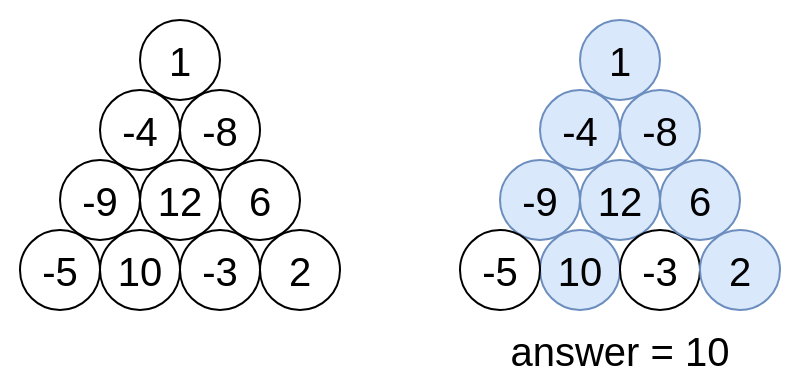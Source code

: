 <mxfile version="26.0.11">
  <diagram name="페이지-1" id="ZjVxHGShdS5Z9rRz5DaA">
    <mxGraphModel dx="393" dy="743" grid="1" gridSize="10" guides="1" tooltips="1" connect="1" arrows="1" fold="1" page="1" pageScale="1" pageWidth="827" pageHeight="1169" math="0" shadow="0">
      <root>
        <mxCell id="0" />
        <mxCell id="1" parent="0" />
        <mxCell id="x4z7p6w1qJ7BOnY8_iXK-24" value="" style="rounded=0;whiteSpace=wrap;html=1;strokeColor=none;" vertex="1" parent="1">
          <mxGeometry x="310" y="315" width="180" height="195" as="geometry" />
        </mxCell>
        <mxCell id="x4z7p6w1qJ7BOnY8_iXK-23" value="" style="rounded=0;whiteSpace=wrap;html=1;strokeColor=none;" vertex="1" parent="1">
          <mxGeometry x="90" y="315" width="180" height="165" as="geometry" />
        </mxCell>
        <mxCell id="x4z7p6w1qJ7BOnY8_iXK-1" value="1" style="ellipse;whiteSpace=wrap;html=1;aspect=fixed;fontSize=20;" vertex="1" parent="1">
          <mxGeometry x="160" y="325" width="40" height="40" as="geometry" />
        </mxCell>
        <mxCell id="x4z7p6w1qJ7BOnY8_iXK-2" value="-4" style="ellipse;whiteSpace=wrap;html=1;aspect=fixed;fontSize=20;" vertex="1" parent="1">
          <mxGeometry x="140" y="360" width="40" height="40" as="geometry" />
        </mxCell>
        <mxCell id="x4z7p6w1qJ7BOnY8_iXK-3" value="-8" style="ellipse;whiteSpace=wrap;html=1;aspect=fixed;fontSize=20;" vertex="1" parent="1">
          <mxGeometry x="180" y="360" width="40" height="40" as="geometry" />
        </mxCell>
        <mxCell id="x4z7p6w1qJ7BOnY8_iXK-5" value="12" style="ellipse;whiteSpace=wrap;html=1;aspect=fixed;fontSize=20;" vertex="1" parent="1">
          <mxGeometry x="160" y="395" width="40" height="40" as="geometry" />
        </mxCell>
        <mxCell id="x4z7p6w1qJ7BOnY8_iXK-6" value="10" style="ellipse;whiteSpace=wrap;html=1;aspect=fixed;fontSize=20;" vertex="1" parent="1">
          <mxGeometry x="140" y="430" width="40" height="40" as="geometry" />
        </mxCell>
        <mxCell id="x4z7p6w1qJ7BOnY8_iXK-7" value="-3" style="ellipse;whiteSpace=wrap;html=1;aspect=fixed;fontSize=20;" vertex="1" parent="1">
          <mxGeometry x="180" y="430" width="40" height="40" as="geometry" />
        </mxCell>
        <mxCell id="x4z7p6w1qJ7BOnY8_iXK-8" value="6" style="ellipse;whiteSpace=wrap;html=1;aspect=fixed;fontSize=20;" vertex="1" parent="1">
          <mxGeometry x="200" y="395" width="40" height="40" as="geometry" />
        </mxCell>
        <mxCell id="x4z7p6w1qJ7BOnY8_iXK-9" value="-9" style="ellipse;whiteSpace=wrap;html=1;aspect=fixed;fontSize=20;" vertex="1" parent="1">
          <mxGeometry x="120" y="395" width="40" height="40" as="geometry" />
        </mxCell>
        <mxCell id="x4z7p6w1qJ7BOnY8_iXK-10" value="2" style="ellipse;whiteSpace=wrap;html=1;aspect=fixed;fontSize=20;" vertex="1" parent="1">
          <mxGeometry x="220" y="430" width="40" height="40" as="geometry" />
        </mxCell>
        <mxCell id="x4z7p6w1qJ7BOnY8_iXK-11" value="-5" style="ellipse;whiteSpace=wrap;html=1;aspect=fixed;fontSize=20;" vertex="1" parent="1">
          <mxGeometry x="100" y="430" width="40" height="40" as="geometry" />
        </mxCell>
        <mxCell id="x4z7p6w1qJ7BOnY8_iXK-12" value="1" style="ellipse;whiteSpace=wrap;html=1;aspect=fixed;fontSize=20;fillColor=#dae8fc;strokeColor=#6c8ebf;" vertex="1" parent="1">
          <mxGeometry x="380" y="325" width="40" height="40" as="geometry" />
        </mxCell>
        <mxCell id="x4z7p6w1qJ7BOnY8_iXK-13" value="-4" style="ellipse;whiteSpace=wrap;html=1;aspect=fixed;fontSize=20;fillColor=#dae8fc;strokeColor=#6c8ebf;" vertex="1" parent="1">
          <mxGeometry x="360" y="360" width="40" height="40" as="geometry" />
        </mxCell>
        <mxCell id="x4z7p6w1qJ7BOnY8_iXK-14" value="-8" style="ellipse;whiteSpace=wrap;html=1;aspect=fixed;fontSize=20;fillColor=#dae8fc;strokeColor=#6c8ebf;" vertex="1" parent="1">
          <mxGeometry x="400" y="360" width="40" height="40" as="geometry" />
        </mxCell>
        <mxCell id="x4z7p6w1qJ7BOnY8_iXK-15" value="12" style="ellipse;whiteSpace=wrap;html=1;aspect=fixed;fontSize=20;fillColor=#dae8fc;strokeColor=#6c8ebf;" vertex="1" parent="1">
          <mxGeometry x="380" y="395" width="40" height="40" as="geometry" />
        </mxCell>
        <mxCell id="x4z7p6w1qJ7BOnY8_iXK-16" value="10" style="ellipse;whiteSpace=wrap;html=1;aspect=fixed;fontSize=20;fillColor=#dae8fc;strokeColor=#6c8ebf;" vertex="1" parent="1">
          <mxGeometry x="360" y="430" width="40" height="40" as="geometry" />
        </mxCell>
        <mxCell id="x4z7p6w1qJ7BOnY8_iXK-17" value="-3" style="ellipse;whiteSpace=wrap;html=1;aspect=fixed;fontSize=20;" vertex="1" parent="1">
          <mxGeometry x="400" y="430" width="40" height="40" as="geometry" />
        </mxCell>
        <mxCell id="x4z7p6w1qJ7BOnY8_iXK-18" value="6" style="ellipse;whiteSpace=wrap;html=1;aspect=fixed;fontSize=20;fillColor=#dae8fc;strokeColor=#6c8ebf;" vertex="1" parent="1">
          <mxGeometry x="420" y="395" width="40" height="40" as="geometry" />
        </mxCell>
        <mxCell id="x4z7p6w1qJ7BOnY8_iXK-19" value="-9" style="ellipse;whiteSpace=wrap;html=1;aspect=fixed;fontSize=20;fillColor=#dae8fc;strokeColor=#6c8ebf;" vertex="1" parent="1">
          <mxGeometry x="340" y="395" width="40" height="40" as="geometry" />
        </mxCell>
        <mxCell id="x4z7p6w1qJ7BOnY8_iXK-20" value="2" style="ellipse;whiteSpace=wrap;html=1;aspect=fixed;fontSize=20;fillColor=#dae8fc;strokeColor=#6c8ebf;" vertex="1" parent="1">
          <mxGeometry x="440" y="430" width="40" height="40" as="geometry" />
        </mxCell>
        <mxCell id="x4z7p6w1qJ7BOnY8_iXK-21" value="-5" style="ellipse;whiteSpace=wrap;html=1;aspect=fixed;fontSize=20;" vertex="1" parent="1">
          <mxGeometry x="320" y="430" width="40" height="40" as="geometry" />
        </mxCell>
        <mxCell id="x4z7p6w1qJ7BOnY8_iXK-22" value="answer = 10" style="text;html=1;align=center;verticalAlign=middle;whiteSpace=wrap;rounded=0;fontSize=20;" vertex="1" parent="1">
          <mxGeometry x="340" y="480" width="120" height="20" as="geometry" />
        </mxCell>
      </root>
    </mxGraphModel>
  </diagram>
</mxfile>
